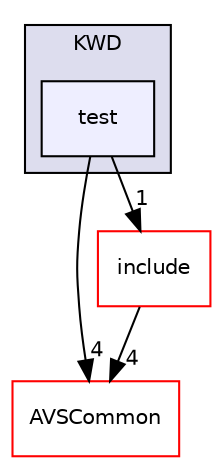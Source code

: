 digraph "/avs-cpp-sdk-tools/cm/autoCM_publicRepo/avs-device-sdk/KWD/test" {
  compound=true
  node [ fontsize="10", fontname="Helvetica"];
  edge [ labelfontsize="10", labelfontname="Helvetica"];
  subgraph clusterdir_d0ae40f34093660421d9f00fd3d110f5 {
    graph [ bgcolor="#ddddee", pencolor="black", label="KWD" fontname="Helvetica", fontsize="10", URL="dir_d0ae40f34093660421d9f00fd3d110f5.html"]
  dir_77a9fa317ee4e0123b66e295e59e5001 [shape=box, label="test", style="filled", fillcolor="#eeeeff", pencolor="black", URL="dir_77a9fa317ee4e0123b66e295e59e5001.html"];
  }
  dir_13e65effb2bde530b17b3d5eefcd0266 [shape=box label="AVSCommon" fillcolor="white" style="filled" color="red" URL="dir_13e65effb2bde530b17b3d5eefcd0266.html"];
  dir_8dea89c1bb4f7e14d42e016f897bd2de [shape=box label="include" fillcolor="white" style="filled" color="red" URL="dir_8dea89c1bb4f7e14d42e016f897bd2de.html"];
  dir_77a9fa317ee4e0123b66e295e59e5001->dir_13e65effb2bde530b17b3d5eefcd0266 [headlabel="4", labeldistance=1.5 headhref="dir_000227_000009.html"];
  dir_77a9fa317ee4e0123b66e295e59e5001->dir_8dea89c1bb4f7e14d42e016f897bd2de [headlabel="1", labeldistance=1.5 headhref="dir_000227_000210.html"];
  dir_8dea89c1bb4f7e14d42e016f897bd2de->dir_13e65effb2bde530b17b3d5eefcd0266 [headlabel="4", labeldistance=1.5 headhref="dir_000210_000009.html"];
}
